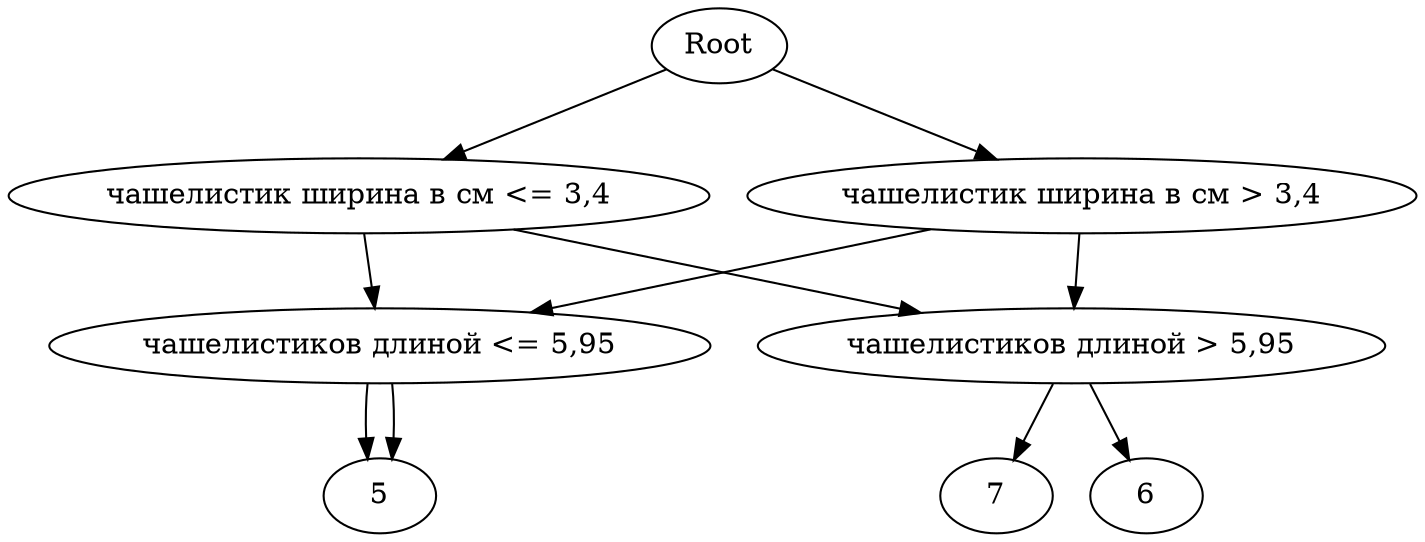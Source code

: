 digraph G {
"Root"
->
"чашелистик ширина в см <= 3,4"
->
"чашелистиков длиной <= 5,95"
->
"5"
;
"чашелистик ширина в см <= 3,4"
->
"чашелистиков длиной > 5,95"
->
"6"
;
"Root"
->
"чашелистик ширина в см > 3,4"
->
"чашелистиков длиной <= 5,95"
->
"5"
;
"чашелистик ширина в см > 3,4"
->
"чашелистиков длиной > 5,95"
->
"7"
;
"Root"
;
}
